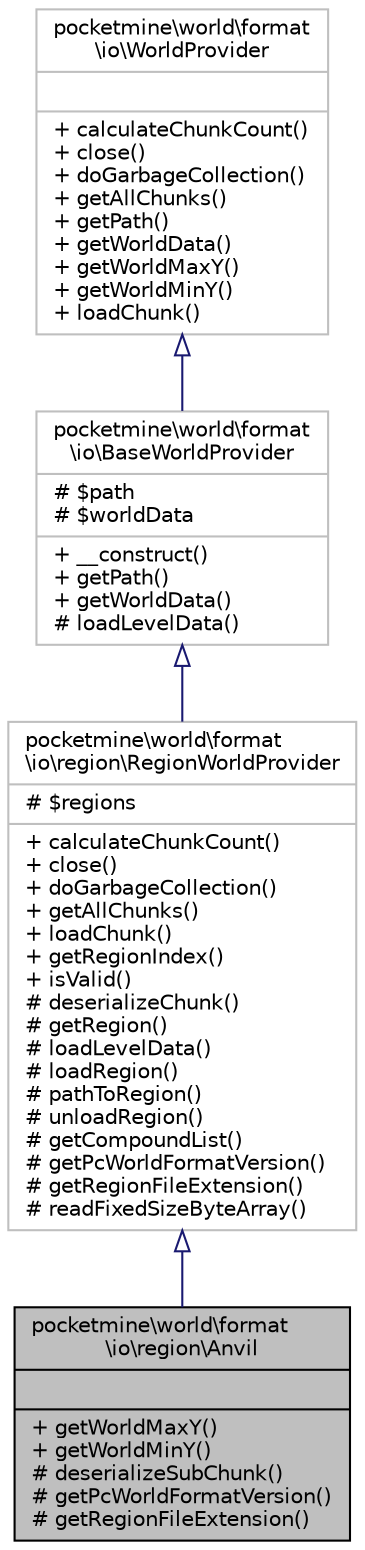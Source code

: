 digraph "pocketmine\world\format\io\region\Anvil"
{
 // INTERACTIVE_SVG=YES
 // LATEX_PDF_SIZE
  edge [fontname="Helvetica",fontsize="10",labelfontname="Helvetica",labelfontsize="10"];
  node [fontname="Helvetica",fontsize="10",shape=record];
  Node1 [label="{pocketmine\\world\\format\l\\io\\region\\Anvil\n||+ getWorldMaxY()\l+ getWorldMinY()\l# deserializeSubChunk()\l# getPcWorldFormatVersion()\l# getRegionFileExtension()\l}",height=0.2,width=0.4,color="black", fillcolor="grey75", style="filled", fontcolor="black",tooltip=" "];
  Node2 -> Node1 [dir="back",color="midnightblue",fontsize="10",style="solid",arrowtail="onormal",fontname="Helvetica"];
  Node2 [label="{pocketmine\\world\\format\l\\io\\region\\RegionWorldProvider\n|# $regions\l|+ calculateChunkCount()\l+ close()\l+ doGarbageCollection()\l+ getAllChunks()\l+ loadChunk()\l+ getRegionIndex()\l+ isValid()\l# deserializeChunk()\l# getRegion()\l# loadLevelData()\l# loadRegion()\l# pathToRegion()\l# unloadRegion()\l# getCompoundList()\l# getPcWorldFormatVersion()\l# getRegionFileExtension()\l# readFixedSizeByteArray()\l}",height=0.2,width=0.4,color="grey75", fillcolor="white", style="filled",URL="$d6/d16/classpocketmine_1_1world_1_1format_1_1io_1_1region_1_1_region_world_provider.html",tooltip=" "];
  Node3 -> Node2 [dir="back",color="midnightblue",fontsize="10",style="solid",arrowtail="onormal",fontname="Helvetica"];
  Node3 [label="{pocketmine\\world\\format\l\\io\\BaseWorldProvider\n|# $path\l# $worldData\l|+ __construct()\l+ getPath()\l+ getWorldData()\l# loadLevelData()\l}",height=0.2,width=0.4,color="grey75", fillcolor="white", style="filled",URL="$d6/dfa/classpocketmine_1_1world_1_1format_1_1io_1_1_base_world_provider.html",tooltip=" "];
  Node4 -> Node3 [dir="back",color="midnightblue",fontsize="10",style="solid",arrowtail="onormal",fontname="Helvetica"];
  Node4 [label="{pocketmine\\world\\format\l\\io\\WorldProvider\n||+ calculateChunkCount()\l+ close()\l+ doGarbageCollection()\l+ getAllChunks()\l+ getPath()\l+ getWorldData()\l+ getWorldMaxY()\l+ getWorldMinY()\l+ loadChunk()\l}",height=0.2,width=0.4,color="grey75", fillcolor="white", style="filled",URL="$d8/d94/interfacepocketmine_1_1world_1_1format_1_1io_1_1_world_provider.html",tooltip=" "];
}

